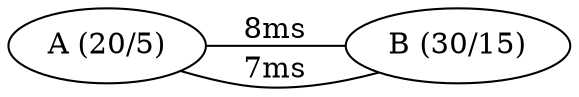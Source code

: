 digraph nodesplittingpre {
    edge [dir=none];
    rankdir=LR;
    a [label="A (20/5)"];
    b [label="B (30/15)"];

    a -> b [label="8ms"];
    b -> a [label="7ms"];
}
